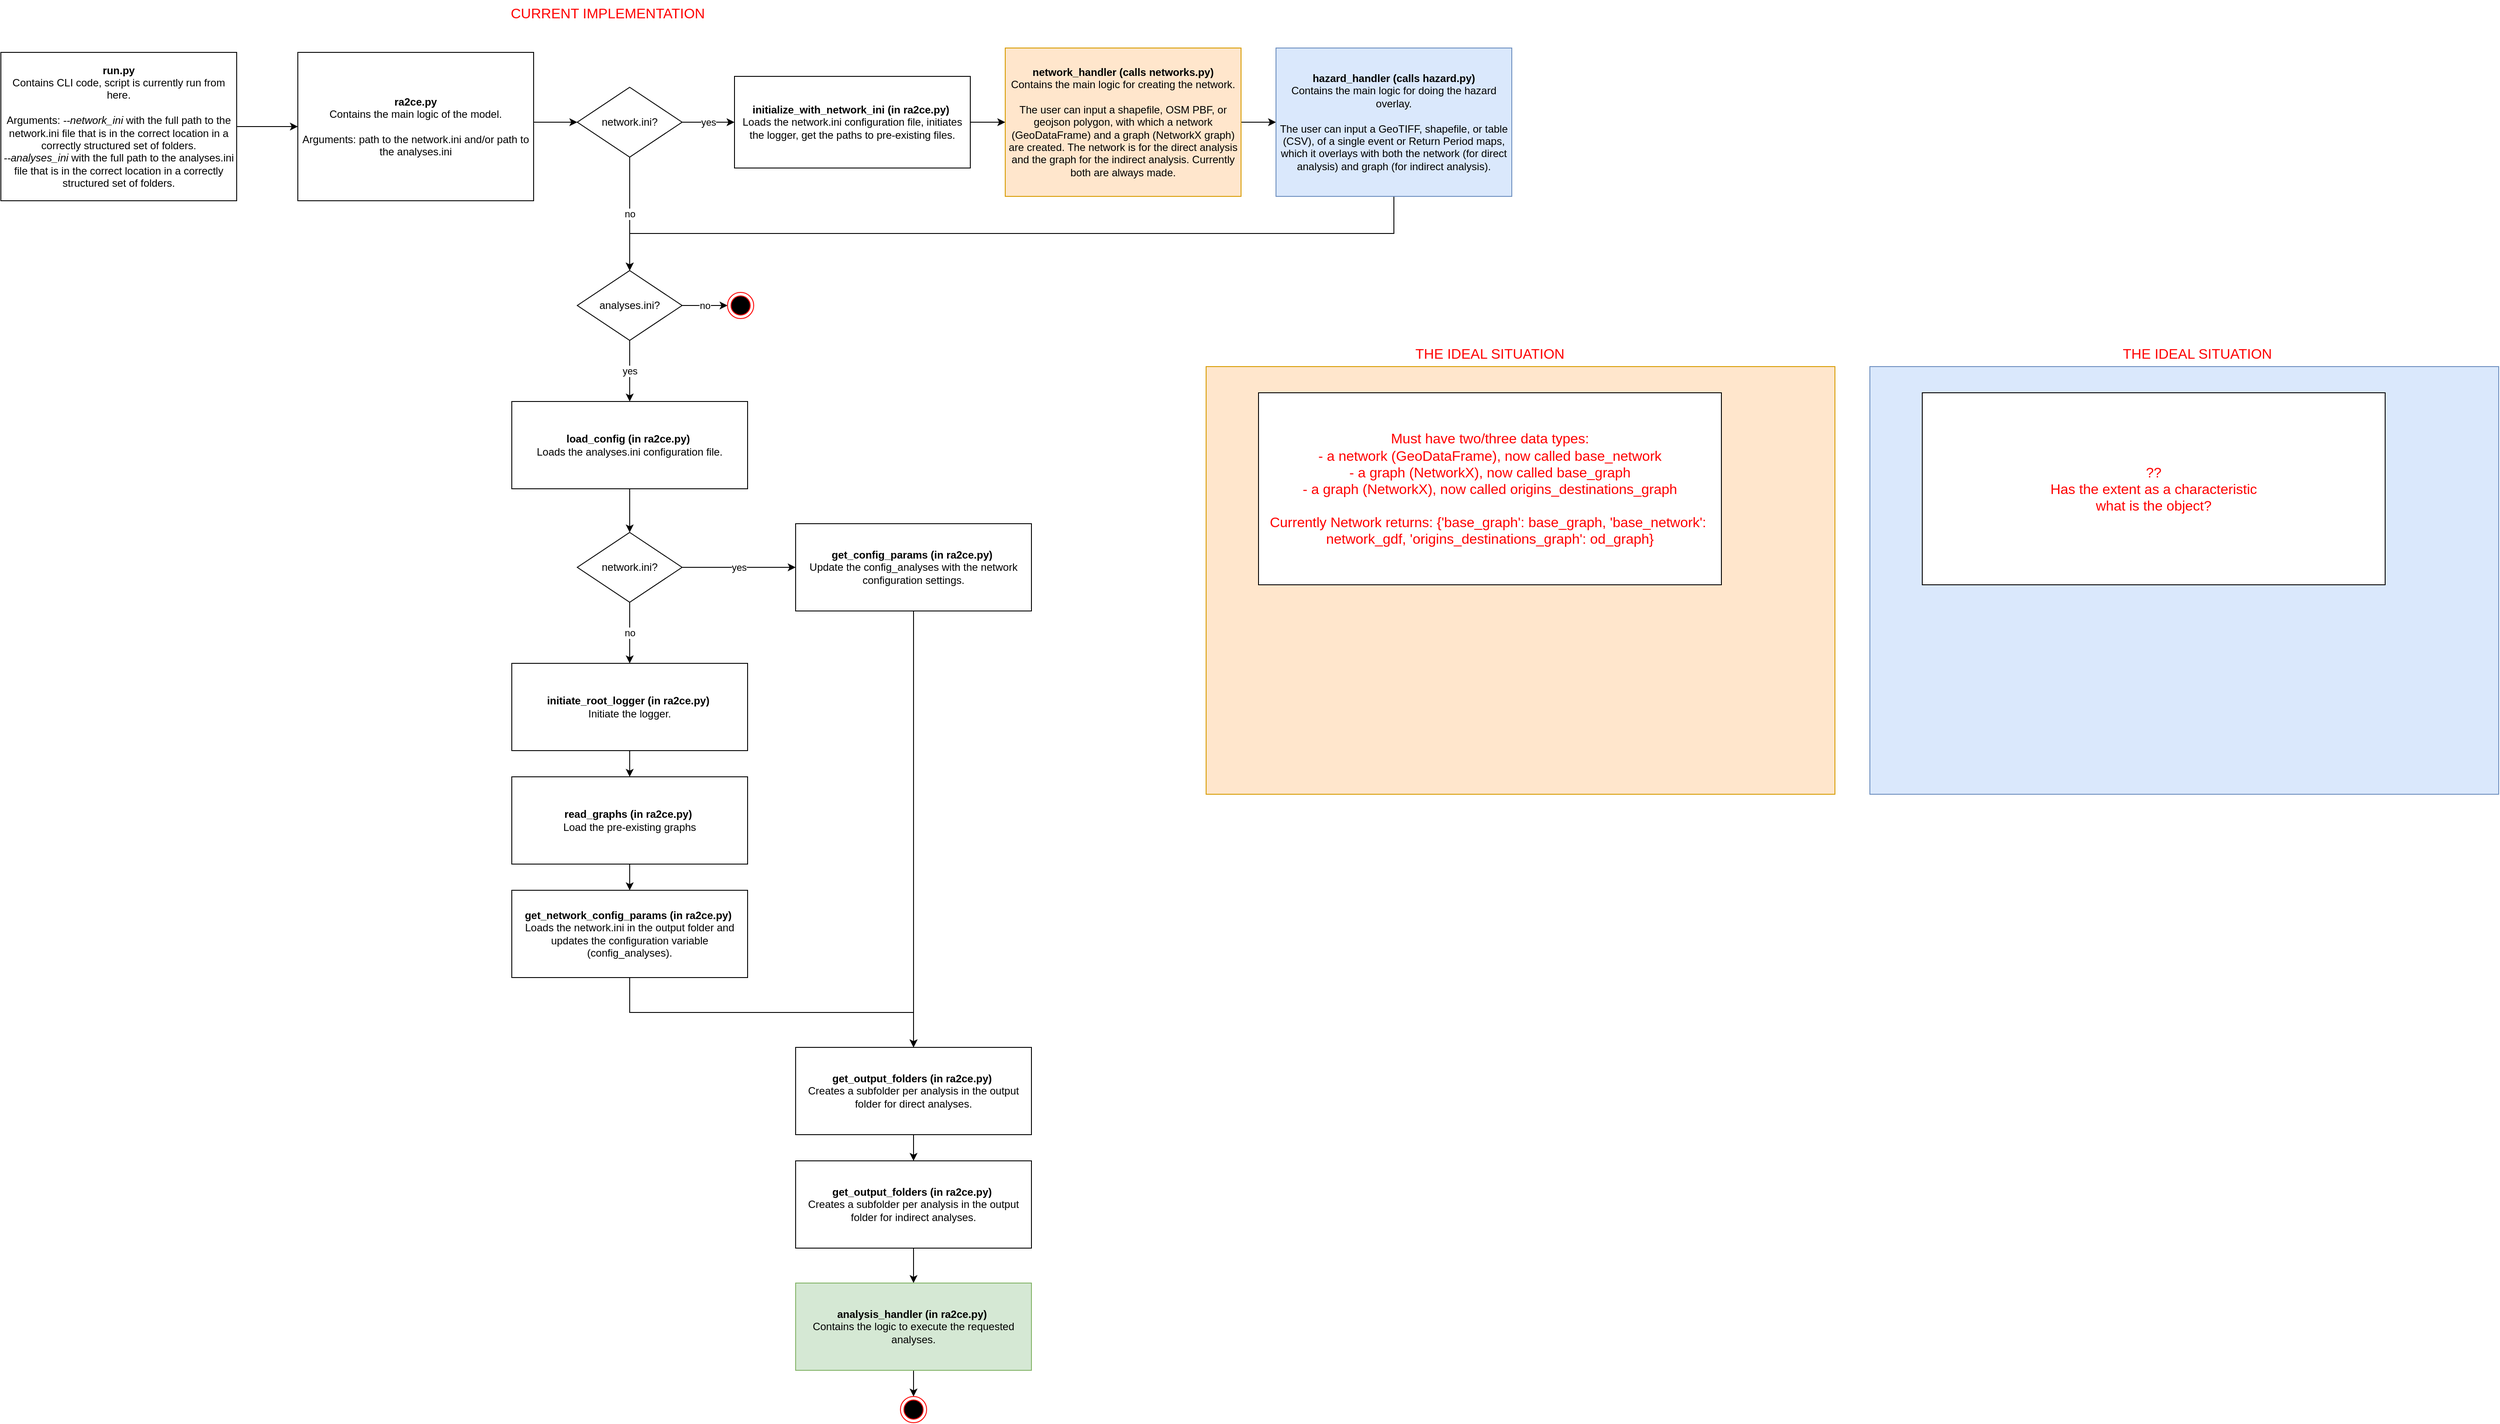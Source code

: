<mxfile version="18.0.6" type="device"><diagram id="YuRt5TDgl05vXtB-JFR2" name="Page-1"><mxGraphModel dx="1673" dy="1018" grid="0" gridSize="10" guides="1" tooltips="1" connect="1" arrows="1" fold="1" page="1" pageScale="1" pageWidth="3300" pageHeight="2339" math="0" shadow="0"><root><mxCell id="0"/><mxCell id="1" parent="0"/><mxCell id="MfYYAJhQMaY_kHU6Vd9h-3" style="edgeStyle=orthogonalEdgeStyle;rounded=0;orthogonalLoop=1;jettySize=auto;html=1;exitX=1;exitY=0.5;exitDx=0;exitDy=0;" parent="1" source="MfYYAJhQMaY_kHU6Vd9h-1" target="MfYYAJhQMaY_kHU6Vd9h-2" edge="1"><mxGeometry relative="1" as="geometry"/></mxCell><mxCell id="MfYYAJhQMaY_kHU6Vd9h-1" value="&lt;b&gt;run.py&lt;/b&gt;&lt;br&gt;Contains CLI code, script is currently run from here.&lt;br&gt;&lt;br&gt;Arguments: &lt;i&gt;--network_ini &lt;/i&gt;with the full path to the network.ini file that is in the correct location in a correctly structured set of folders.&lt;br&gt;&lt;i&gt;--analyses_ini&amp;nbsp;&lt;/i&gt;with the full path to the analyses.ini file that is in the correct location in a correctly structured set of folders." style="rounded=0;whiteSpace=wrap;html=1;" parent="1" vertex="1"><mxGeometry x="90" y="310" width="270" height="170" as="geometry"/></mxCell><mxCell id="MfYYAJhQMaY_kHU6Vd9h-8" style="edgeStyle=orthogonalEdgeStyle;rounded=0;orthogonalLoop=1;jettySize=auto;html=1;exitX=1;exitY=0.5;exitDx=0;exitDy=0;entryX=0;entryY=0.5;entryDx=0;entryDy=0;" parent="1" source="MfYYAJhQMaY_kHU6Vd9h-2" target="MfYYAJhQMaY_kHU6Vd9h-7" edge="1"><mxGeometry relative="1" as="geometry"><Array as="points"><mxPoint x="700" y="390"/></Array></mxGeometry></mxCell><mxCell id="MfYYAJhQMaY_kHU6Vd9h-2" value="&lt;b&gt;ra2ce.py&lt;/b&gt;&lt;br&gt;Contains the main logic of the model.&lt;br&gt;&lt;br&gt;Arguments: path to the network.ini and/or path to the analyses.ini" style="rounded=0;whiteSpace=wrap;html=1;" parent="1" vertex="1"><mxGeometry x="430" y="310" width="270" height="170" as="geometry"/></mxCell><mxCell id="MfYYAJhQMaY_kHU6Vd9h-10" style="edgeStyle=orthogonalEdgeStyle;rounded=0;orthogonalLoop=1;jettySize=auto;html=1;exitX=1;exitY=0.5;exitDx=0;exitDy=0;entryX=0;entryY=0.5;entryDx=0;entryDy=0;" parent="1" source="MfYYAJhQMaY_kHU6Vd9h-4" target="MfYYAJhQMaY_kHU6Vd9h-5" edge="1"><mxGeometry relative="1" as="geometry"/></mxCell><mxCell id="MfYYAJhQMaY_kHU6Vd9h-4" value="&lt;b&gt;network_handler (calls&amp;nbsp;&lt;/b&gt;&lt;b&gt;networks.py)&lt;/b&gt;&lt;br&gt;Contains the main logic for creating the network.&lt;br&gt;&lt;br&gt;The user can input a shapefile, OSM PBF, or geojson polygon, with which a network (GeoDataFrame) and a graph (NetworkX graph) are created. The network is for the direct analysis and the graph for the indirect analysis. Currently both are always made." style="rounded=0;whiteSpace=wrap;html=1;fillColor=#ffe6cc;strokeColor=#d79b00;" parent="1" vertex="1"><mxGeometry x="1240" y="305" width="270" height="170" as="geometry"/></mxCell><mxCell id="MfYYAJhQMaY_kHU6Vd9h-14" style="edgeStyle=orthogonalEdgeStyle;rounded=0;orthogonalLoop=1;jettySize=auto;html=1;exitX=0.5;exitY=1;exitDx=0;exitDy=0;" parent="1" source="MfYYAJhQMaY_kHU6Vd9h-5" target="MfYYAJhQMaY_kHU6Vd9h-11" edge="1"><mxGeometry relative="1" as="geometry"/></mxCell><mxCell id="MfYYAJhQMaY_kHU6Vd9h-5" value="&lt;b&gt;hazard_handler (calls&amp;nbsp;&lt;/b&gt;&lt;b&gt;hazard.py)&lt;/b&gt;&lt;br&gt;Contains the main logic for doing the hazard overlay. &lt;br&gt;&lt;br&gt;The user can input a GeoTIFF, shapefile, or table (CSV), of a single event or Return Period maps, which it overlays with both the network (for direct analysis) and graph (for indirect analysis)." style="rounded=0;whiteSpace=wrap;html=1;fillColor=#dae8fc;strokeColor=#6c8ebf;" parent="1" vertex="1"><mxGeometry x="1550" y="305" width="270" height="170" as="geometry"/></mxCell><mxCell id="MfYYAJhQMaY_kHU6Vd9h-9" value="" style="edgeStyle=orthogonalEdgeStyle;rounded=0;orthogonalLoop=1;jettySize=auto;html=1;exitX=1;exitY=0.5;exitDx=0;exitDy=0;entryX=0;entryY=0.5;entryDx=0;entryDy=0;startArrow=none;" parent="1" source="MfYYAJhQMaY_kHU6Vd9h-15" target="MfYYAJhQMaY_kHU6Vd9h-4" edge="1"><mxGeometry relative="1" as="geometry"/></mxCell><mxCell id="MfYYAJhQMaY_kHU6Vd9h-13" value="no" style="edgeStyle=orthogonalEdgeStyle;rounded=0;orthogonalLoop=1;jettySize=auto;html=1;exitX=0.5;exitY=1;exitDx=0;exitDy=0;entryX=0.5;entryY=0;entryDx=0;entryDy=0;" parent="1" source="MfYYAJhQMaY_kHU6Vd9h-7" target="MfYYAJhQMaY_kHU6Vd9h-11" edge="1"><mxGeometry relative="1" as="geometry"/></mxCell><mxCell id="MfYYAJhQMaY_kHU6Vd9h-17" value="yes" style="edgeStyle=orthogonalEdgeStyle;rounded=0;orthogonalLoop=1;jettySize=auto;html=1;exitX=1;exitY=0.5;exitDx=0;exitDy=0;entryX=0;entryY=0.5;entryDx=0;entryDy=0;" parent="1" source="MfYYAJhQMaY_kHU6Vd9h-7" target="MfYYAJhQMaY_kHU6Vd9h-15" edge="1"><mxGeometry relative="1" as="geometry"/></mxCell><mxCell id="MfYYAJhQMaY_kHU6Vd9h-7" value="network.ini?" style="rhombus;whiteSpace=wrap;html=1;" parent="1" vertex="1"><mxGeometry x="750" y="350" width="120" height="80" as="geometry"/></mxCell><mxCell id="MfYYAJhQMaY_kHU6Vd9h-20" value="yes" style="edgeStyle=orthogonalEdgeStyle;rounded=0;orthogonalLoop=1;jettySize=auto;html=1;exitX=0.5;exitY=1;exitDx=0;exitDy=0;" parent="1" source="MfYYAJhQMaY_kHU6Vd9h-11" target="MfYYAJhQMaY_kHU6Vd9h-19" edge="1"><mxGeometry relative="1" as="geometry"/></mxCell><mxCell id="tybdoaaDm1qpRYSk2e5d-2" value="no" style="edgeStyle=orthogonalEdgeStyle;rounded=0;orthogonalLoop=1;jettySize=auto;html=1;exitX=1;exitY=0.5;exitDx=0;exitDy=0;entryX=0;entryY=0.5;entryDx=0;entryDy=0;" edge="1" parent="1" source="MfYYAJhQMaY_kHU6Vd9h-11" target="tybdoaaDm1qpRYSk2e5d-1"><mxGeometry relative="1" as="geometry"/></mxCell><mxCell id="MfYYAJhQMaY_kHU6Vd9h-11" value="analyses.ini?" style="rhombus;whiteSpace=wrap;html=1;" parent="1" vertex="1"><mxGeometry x="750" y="560" width="120" height="80" as="geometry"/></mxCell><mxCell id="MfYYAJhQMaY_kHU6Vd9h-15" value="&lt;b&gt;initialize_with_network_ini (in ra2ce.py)&amp;nbsp;&lt;/b&gt;&lt;br&gt;Loads the network.ini configuration file, initiates the logger, get the paths to pre-existing files." style="rounded=0;whiteSpace=wrap;html=1;" parent="1" vertex="1"><mxGeometry x="930" y="337.5" width="270" height="105" as="geometry"/></mxCell><mxCell id="MfYYAJhQMaY_kHU6Vd9h-23" value="yes" style="edgeStyle=orthogonalEdgeStyle;rounded=0;orthogonalLoop=1;jettySize=auto;html=1;exitX=1;exitY=0.5;exitDx=0;exitDy=0;entryX=0;entryY=0.5;entryDx=0;entryDy=0;" parent="1" source="MfYYAJhQMaY_kHU6Vd9h-18" target="MfYYAJhQMaY_kHU6Vd9h-22" edge="1"><mxGeometry relative="1" as="geometry"/></mxCell><mxCell id="MfYYAJhQMaY_kHU6Vd9h-25" value="no" style="edgeStyle=orthogonalEdgeStyle;rounded=0;orthogonalLoop=1;jettySize=auto;html=1;exitX=0.5;exitY=1;exitDx=0;exitDy=0;" parent="1" source="MfYYAJhQMaY_kHU6Vd9h-18" target="MfYYAJhQMaY_kHU6Vd9h-24" edge="1"><mxGeometry relative="1" as="geometry"/></mxCell><mxCell id="MfYYAJhQMaY_kHU6Vd9h-18" value="network.ini?" style="rhombus;whiteSpace=wrap;html=1;" parent="1" vertex="1"><mxGeometry x="750" y="860" width="120" height="80" as="geometry"/></mxCell><mxCell id="MfYYAJhQMaY_kHU6Vd9h-21" value="" style="edgeStyle=orthogonalEdgeStyle;rounded=0;orthogonalLoop=1;jettySize=auto;html=1;exitX=0.5;exitY=1;exitDx=0;exitDy=0;" parent="1" source="MfYYAJhQMaY_kHU6Vd9h-19" target="MfYYAJhQMaY_kHU6Vd9h-18" edge="1"><mxGeometry relative="1" as="geometry"/></mxCell><mxCell id="MfYYAJhQMaY_kHU6Vd9h-19" value="&lt;b&gt;load_config (in ra2ce.py)&amp;nbsp;&lt;/b&gt;&lt;br&gt;Loads the analyses.ini configuration file." style="rounded=0;whiteSpace=wrap;html=1;" parent="1" vertex="1"><mxGeometry x="675" y="710" width="270" height="100" as="geometry"/></mxCell><mxCell id="MfYYAJhQMaY_kHU6Vd9h-33" style="edgeStyle=orthogonalEdgeStyle;rounded=0;orthogonalLoop=1;jettySize=auto;html=1;exitX=0.5;exitY=1;exitDx=0;exitDy=0;" parent="1" source="MfYYAJhQMaY_kHU6Vd9h-22" target="MfYYAJhQMaY_kHU6Vd9h-30" edge="1"><mxGeometry relative="1" as="geometry"/></mxCell><mxCell id="MfYYAJhQMaY_kHU6Vd9h-22" value="&lt;b&gt;get_config_params (in ra2ce.py)&amp;nbsp;&lt;/b&gt;&lt;br&gt;Update the config_analyses with the network configuration settings." style="rounded=0;whiteSpace=wrap;html=1;" parent="1" vertex="1"><mxGeometry x="1000" y="850" width="270" height="100" as="geometry"/></mxCell><mxCell id="MfYYAJhQMaY_kHU6Vd9h-27" style="edgeStyle=orthogonalEdgeStyle;rounded=0;orthogonalLoop=1;jettySize=auto;html=1;exitX=0.5;exitY=1;exitDx=0;exitDy=0;entryX=0.5;entryY=0;entryDx=0;entryDy=0;" parent="1" source="MfYYAJhQMaY_kHU6Vd9h-24" target="MfYYAJhQMaY_kHU6Vd9h-26" edge="1"><mxGeometry relative="1" as="geometry"/></mxCell><mxCell id="MfYYAJhQMaY_kHU6Vd9h-24" value="&lt;b&gt;initiate_root_logger (in ra2ce.py)&amp;nbsp;&lt;/b&gt;&lt;br&gt;Initiate the logger." style="rounded=0;whiteSpace=wrap;html=1;" parent="1" vertex="1"><mxGeometry x="675" y="1010" width="270" height="100" as="geometry"/></mxCell><mxCell id="MfYYAJhQMaY_kHU6Vd9h-29" style="edgeStyle=orthogonalEdgeStyle;rounded=0;orthogonalLoop=1;jettySize=auto;html=1;exitX=0.5;exitY=1;exitDx=0;exitDy=0;entryX=0.5;entryY=0;entryDx=0;entryDy=0;" parent="1" source="MfYYAJhQMaY_kHU6Vd9h-26" target="MfYYAJhQMaY_kHU6Vd9h-28" edge="1"><mxGeometry relative="1" as="geometry"/></mxCell><mxCell id="MfYYAJhQMaY_kHU6Vd9h-26" value="&lt;b&gt;read_graphs (in ra2ce.py)&amp;nbsp;&lt;/b&gt;&lt;br&gt;Load the pre-existing graphs" style="rounded=0;whiteSpace=wrap;html=1;" parent="1" vertex="1"><mxGeometry x="675" y="1140" width="270" height="100" as="geometry"/></mxCell><mxCell id="MfYYAJhQMaY_kHU6Vd9h-32" style="edgeStyle=orthogonalEdgeStyle;rounded=0;orthogonalLoop=1;jettySize=auto;html=1;exitX=0.5;exitY=1;exitDx=0;exitDy=0;" parent="1" source="MfYYAJhQMaY_kHU6Vd9h-28" target="MfYYAJhQMaY_kHU6Vd9h-30" edge="1"><mxGeometry relative="1" as="geometry"/></mxCell><mxCell id="MfYYAJhQMaY_kHU6Vd9h-28" value="&lt;b&gt;get_network_config_params (in ra2ce.py)&amp;nbsp;&lt;/b&gt;&lt;br&gt;Loads the network.ini in the output folder and updates the configuration variable (config_analyses)." style="rounded=0;whiteSpace=wrap;html=1;" parent="1" vertex="1"><mxGeometry x="675" y="1270" width="270" height="100" as="geometry"/></mxCell><mxCell id="MfYYAJhQMaY_kHU6Vd9h-35" style="edgeStyle=orthogonalEdgeStyle;rounded=0;orthogonalLoop=1;jettySize=auto;html=1;exitX=0.5;exitY=1;exitDx=0;exitDy=0;entryX=0.5;entryY=0;entryDx=0;entryDy=0;" parent="1" source="MfYYAJhQMaY_kHU6Vd9h-30" target="MfYYAJhQMaY_kHU6Vd9h-34" edge="1"><mxGeometry relative="1" as="geometry"/></mxCell><mxCell id="MfYYAJhQMaY_kHU6Vd9h-30" value="&lt;b&gt;get_output_folders (in ra2ce.py)&amp;nbsp;&lt;/b&gt;&lt;br&gt;Creates a subfolder per analysis in the output folder for direct analyses." style="rounded=0;whiteSpace=wrap;html=1;" parent="1" vertex="1"><mxGeometry x="1000" y="1450" width="270" height="100" as="geometry"/></mxCell><mxCell id="MfYYAJhQMaY_kHU6Vd9h-37" style="edgeStyle=orthogonalEdgeStyle;rounded=0;orthogonalLoop=1;jettySize=auto;html=1;exitX=0.5;exitY=1;exitDx=0;exitDy=0;entryX=0.5;entryY=0;entryDx=0;entryDy=0;" parent="1" source="MfYYAJhQMaY_kHU6Vd9h-34" target="MfYYAJhQMaY_kHU6Vd9h-36" edge="1"><mxGeometry relative="1" as="geometry"/></mxCell><mxCell id="MfYYAJhQMaY_kHU6Vd9h-34" value="&lt;b&gt;get_output_folders (in ra2ce.py)&amp;nbsp;&lt;/b&gt;&lt;br&gt;Creates a subfolder per analysis in the output folder for indirect analyses." style="rounded=0;whiteSpace=wrap;html=1;" parent="1" vertex="1"><mxGeometry x="1000" y="1580" width="270" height="100" as="geometry"/></mxCell><mxCell id="tybdoaaDm1qpRYSk2e5d-4" style="edgeStyle=orthogonalEdgeStyle;rounded=0;orthogonalLoop=1;jettySize=auto;html=1;exitX=0.5;exitY=1;exitDx=0;exitDy=0;entryX=0.5;entryY=0;entryDx=0;entryDy=0;" edge="1" parent="1" source="MfYYAJhQMaY_kHU6Vd9h-36" target="tybdoaaDm1qpRYSk2e5d-3"><mxGeometry relative="1" as="geometry"/></mxCell><mxCell id="MfYYAJhQMaY_kHU6Vd9h-36" value="&lt;b&gt;analysis_handler (in ra2ce.py)&amp;nbsp;&lt;/b&gt;&lt;br&gt;Contains the logic to execute the requested analyses." style="rounded=0;whiteSpace=wrap;html=1;fillColor=#d5e8d4;strokeColor=#82b366;" parent="1" vertex="1"><mxGeometry x="1000" y="1720" width="270" height="100" as="geometry"/></mxCell><mxCell id="MfYYAJhQMaY_kHU6Vd9h-38" value="" style="rounded=0;whiteSpace=wrap;html=1;fillColor=#ffe6cc;strokeColor=#d79b00;" parent="1" vertex="1"><mxGeometry x="1470" y="670" width="720" height="490" as="geometry"/></mxCell><mxCell id="MfYYAJhQMaY_kHU6Vd9h-40" value="&lt;font color=&quot;#ff0000&quot; style=&quot;font-size: 16px;&quot;&gt;THE IDEAL SITUATION&lt;/font&gt;" style="text;html=1;strokeColor=none;fillColor=none;align=center;verticalAlign=middle;whiteSpace=wrap;rounded=0;" parent="1" vertex="1"><mxGeometry x="1520" y="640" width="550" height="30" as="geometry"/></mxCell><mxCell id="MfYYAJhQMaY_kHU6Vd9h-41" value="" style="rounded=0;whiteSpace=wrap;html=1;fillColor=#dae8fc;strokeColor=#6c8ebf;" parent="1" vertex="1"><mxGeometry x="2230" y="670" width="720" height="490" as="geometry"/></mxCell><mxCell id="MfYYAJhQMaY_kHU6Vd9h-42" value="&lt;font color=&quot;#ff0000&quot; style=&quot;font-size: 16px;&quot;&gt;THE IDEAL SITUATION&lt;/font&gt;" style="text;html=1;strokeColor=none;fillColor=none;align=center;verticalAlign=middle;whiteSpace=wrap;rounded=0;" parent="1" vertex="1"><mxGeometry x="2330" y="640" width="550" height="30" as="geometry"/></mxCell><mxCell id="MfYYAJhQMaY_kHU6Vd9h-43" value="&lt;font color=&quot;#ff0000&quot; style=&quot;font-size: 16px;&quot;&gt;CURRENT IMPLEMENTATION&lt;/font&gt;" style="text;html=1;strokeColor=none;fillColor=none;align=center;verticalAlign=middle;whiteSpace=wrap;rounded=0;" parent="1" vertex="1"><mxGeometry x="510" y="250" width="550" height="30" as="geometry"/></mxCell><mxCell id="MfYYAJhQMaY_kHU6Vd9h-45" value="Must have two/three data types:&lt;br&gt;- a network (GeoDataFrame), now called base_network&lt;br&gt;- a graph (NetworkX), now called base_graph&lt;br&gt;- a graph (NetworkX), now called origins_destinations_graph&lt;br&gt;&lt;br&gt;Currently Network returns: {'base_graph': base_graph, 'base_network':&amp;nbsp; network_gdf, 'origins_destinations_graph': od_graph}" style="rounded=0;whiteSpace=wrap;html=1;fontSize=16;fontColor=#FF0000;" parent="1" vertex="1"><mxGeometry x="1530" y="700" width="530" height="220" as="geometry"/></mxCell><mxCell id="MfYYAJhQMaY_kHU6Vd9h-47" value="??&lt;br&gt;Has the extent as a characteristic&lt;br&gt;what is the object?" style="rounded=0;whiteSpace=wrap;html=1;fontSize=16;fontColor=#FF0000;" parent="1" vertex="1"><mxGeometry x="2290" y="700" width="530" height="220" as="geometry"/></mxCell><mxCell id="tybdoaaDm1qpRYSk2e5d-1" value="" style="ellipse;html=1;shape=endState;fillColor=#000000;strokeColor=#ff0000;" vertex="1" parent="1"><mxGeometry x="922" y="585" width="30" height="30" as="geometry"/></mxCell><mxCell id="tybdoaaDm1qpRYSk2e5d-3" value="" style="ellipse;html=1;shape=endState;fillColor=#000000;strokeColor=#ff0000;" vertex="1" parent="1"><mxGeometry x="1120" y="1850" width="30" height="30" as="geometry"/></mxCell></root></mxGraphModel></diagram></mxfile>